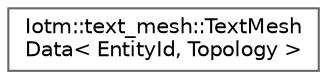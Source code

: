 digraph "Graphical Class Hierarchy"
{
 // INTERACTIVE_SVG=YES
 // LATEX_PDF_SIZE
  bgcolor="transparent";
  edge [fontname=Helvetica,fontsize=10,labelfontname=Helvetica,labelfontsize=10];
  node [fontname=Helvetica,fontsize=10,shape=box,height=0.2,width=0.4];
  rankdir="LR";
  Node0 [id="Node000000",label="Iotm::text_mesh::TextMesh\lData\< EntityId, Topology \>",height=0.2,width=0.4,color="grey40", fillcolor="white", style="filled",URL="$structIotm_1_1text__mesh_1_1TextMeshData.html",tooltip=" "];
}
